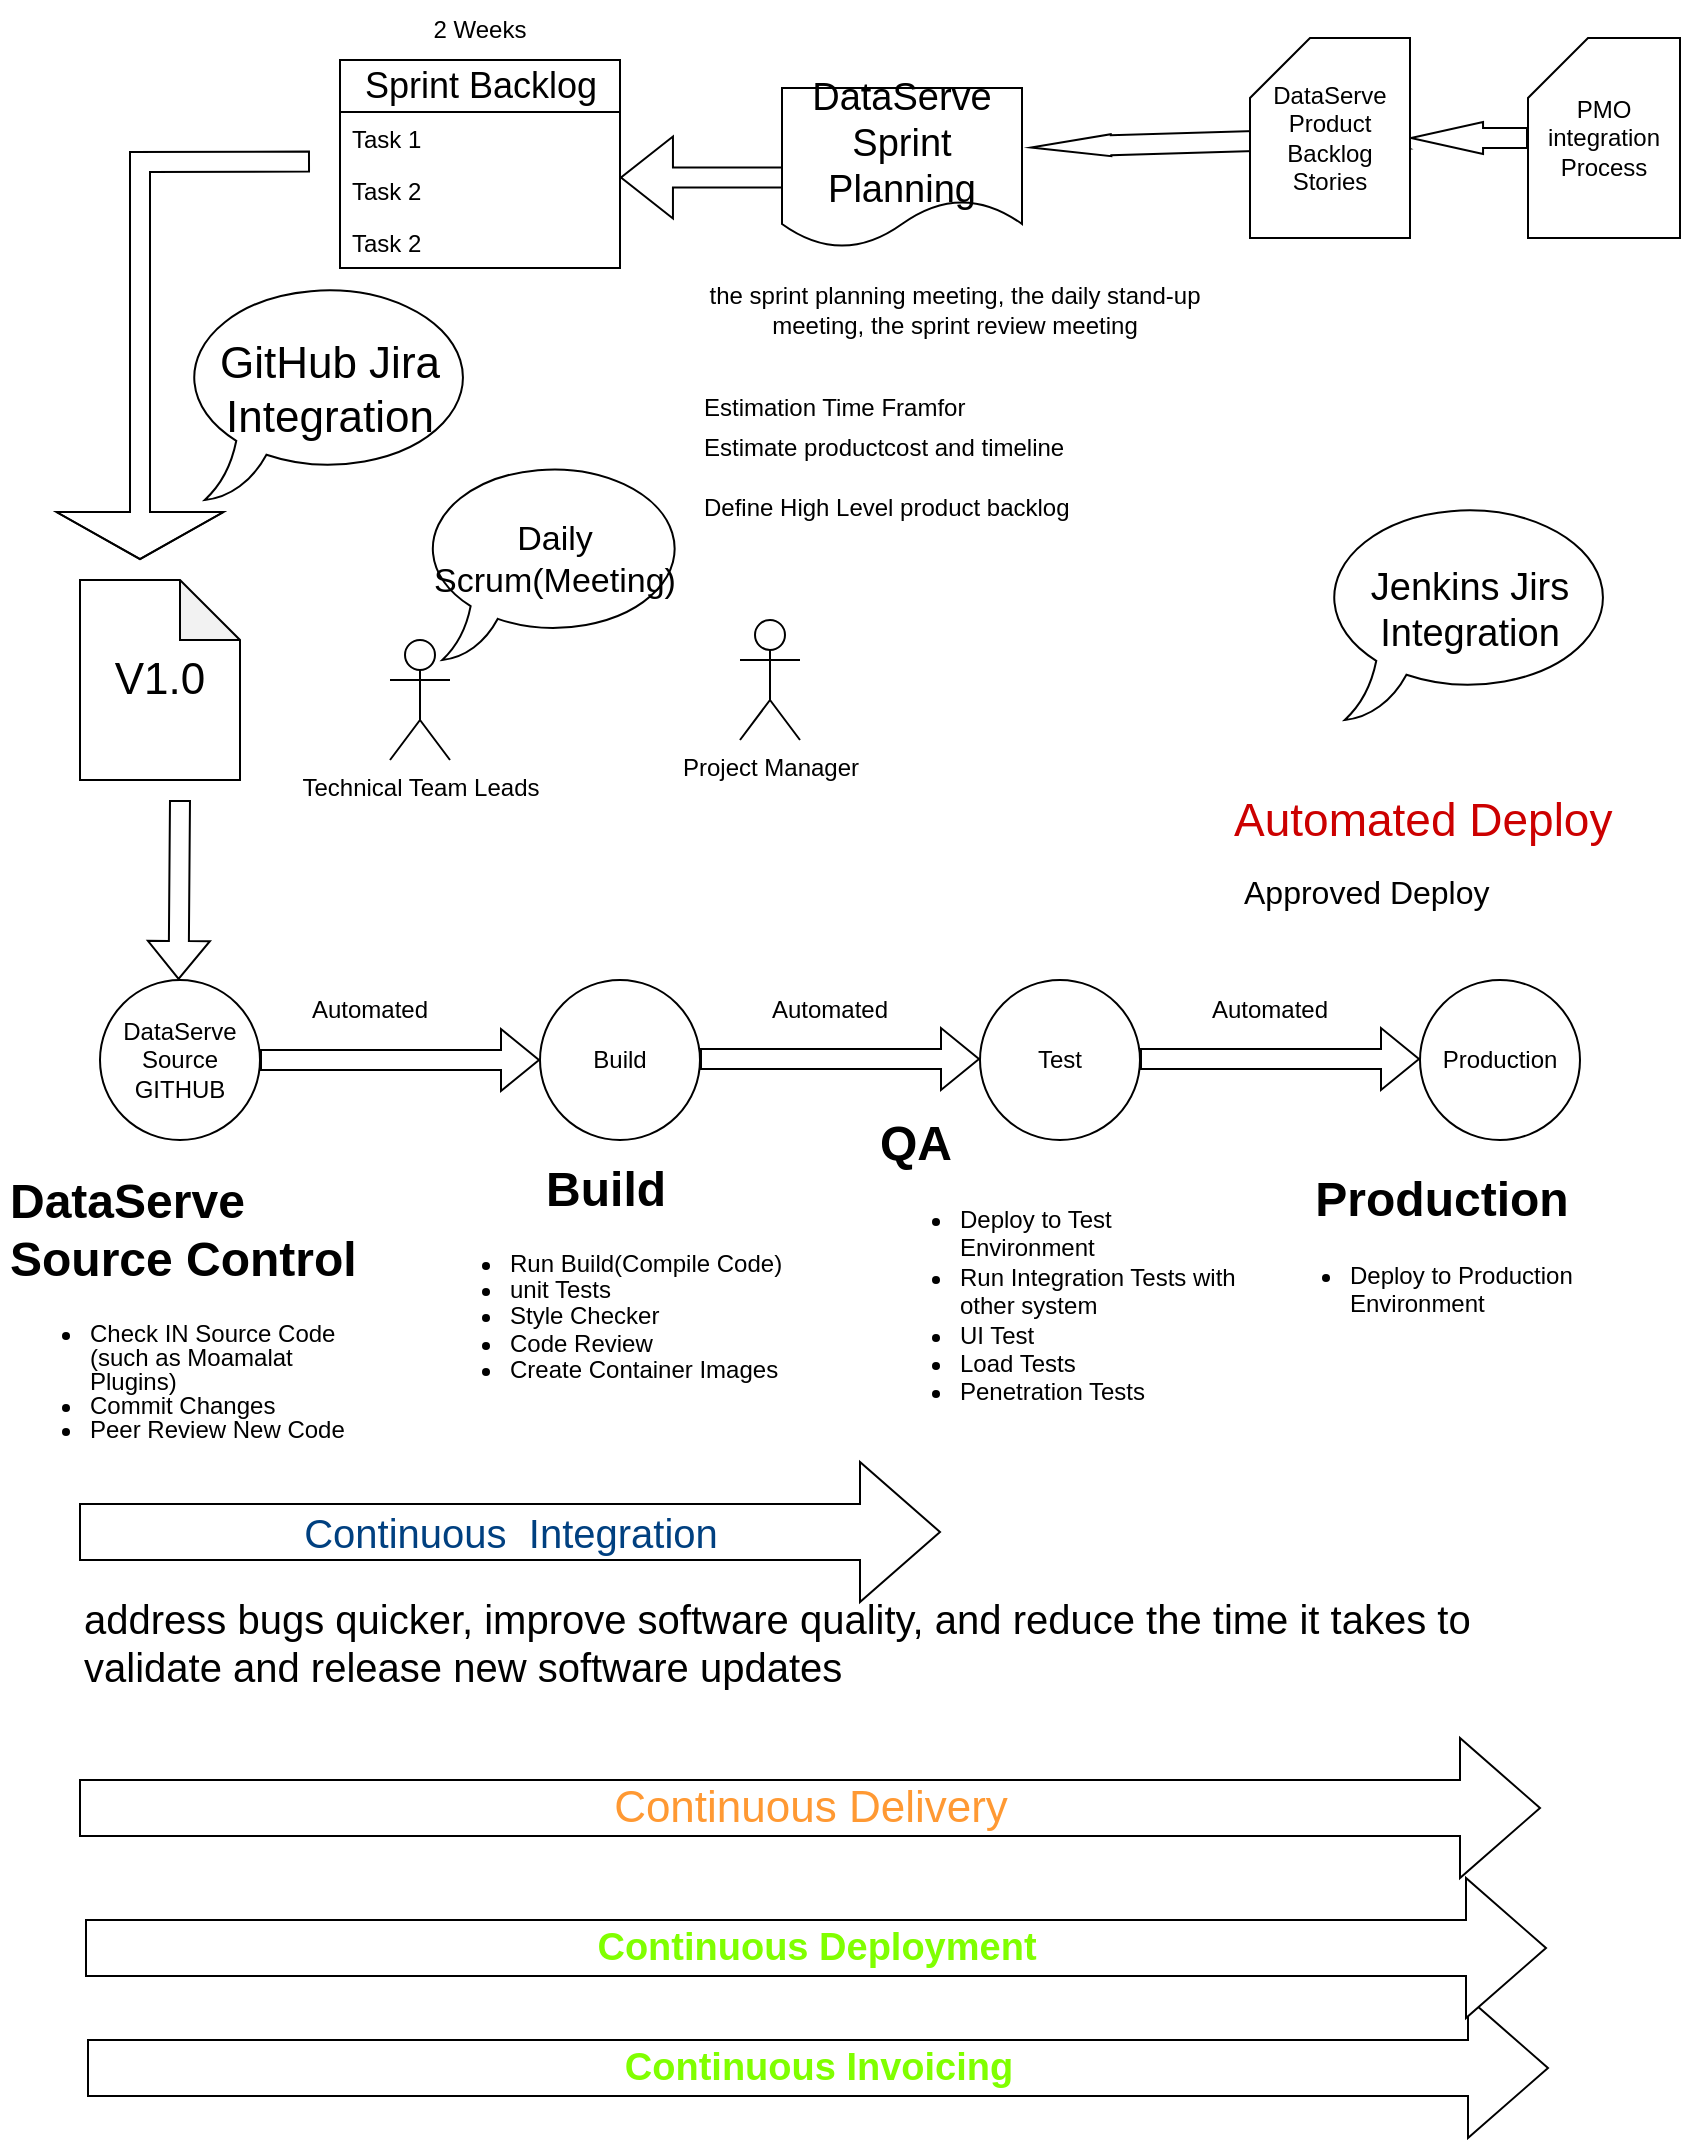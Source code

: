 <mxfile version="21.3.8" type="github">
  <diagram name="Page-1" id="4942dSgOLlQn5LEMoV-9">
    <mxGraphModel dx="1615" dy="828" grid="1" gridSize="10" guides="1" tooltips="1" connect="1" arrows="1" fold="1" page="1" pageScale="1" pageWidth="850" pageHeight="1100" math="0" shadow="0">
      <root>
        <mxCell id="0" />
        <mxCell id="1" parent="0" />
        <mxCell id="iqrrrpipv7ULR5whAsaG-1" value="&lt;div&gt;DataServe&lt;/div&gt;&lt;div&gt;Source GITHUB&lt;/div&gt;" style="ellipse;whiteSpace=wrap;html=1;aspect=fixed;" parent="1" vertex="1">
          <mxGeometry x="60" y="508" width="80" height="80" as="geometry" />
        </mxCell>
        <mxCell id="iqrrrpipv7ULR5whAsaG-2" value="" style="shape=flexArrow;endArrow=classic;html=1;rounded=0;" parent="1" edge="1">
          <mxGeometry width="50" height="50" relative="1" as="geometry">
            <mxPoint x="140" y="548" as="sourcePoint" />
            <mxPoint x="280" y="548" as="targetPoint" />
          </mxGeometry>
        </mxCell>
        <mxCell id="iqrrrpipv7ULR5whAsaG-3" value="Build " style="ellipse;whiteSpace=wrap;html=1;aspect=fixed;" parent="1" vertex="1">
          <mxGeometry x="280" y="508" width="80" height="80" as="geometry" />
        </mxCell>
        <mxCell id="iqrrrpipv7ULR5whAsaG-4" value="" style="shape=flexArrow;endArrow=classic;html=1;rounded=0;" parent="1" edge="1">
          <mxGeometry width="50" height="50" relative="1" as="geometry">
            <mxPoint x="360" y="547.5" as="sourcePoint" />
            <mxPoint x="500" y="547.5" as="targetPoint" />
          </mxGeometry>
        </mxCell>
        <mxCell id="iqrrrpipv7ULR5whAsaG-6" value="&lt;h1&gt;DataServe Source Control&lt;br&gt;&lt;/h1&gt;&lt;ul style=&quot;line-height: 100%;&quot;&gt;&lt;li&gt;Check IN Source Code (such as Moamalat Plugins) &lt;/li&gt;&lt;li&gt;Commit Changes&lt;/li&gt;&lt;li&gt;Peer Review New Code&lt;/li&gt;&lt;/ul&gt;" style="text;html=1;strokeColor=none;fillColor=none;spacing=5;spacingTop=-20;whiteSpace=wrap;overflow=hidden;rounded=0;" parent="1" vertex="1">
          <mxGeometry x="10" y="599" width="190" height="170" as="geometry" />
        </mxCell>
        <mxCell id="iqrrrpipv7ULR5whAsaG-7" value="Automated" style="text;html=1;strokeColor=none;fillColor=none;align=center;verticalAlign=middle;whiteSpace=wrap;rounded=0;" parent="1" vertex="1">
          <mxGeometry x="150" y="508" width="90" height="30" as="geometry" />
        </mxCell>
        <mxCell id="iqrrrpipv7ULR5whAsaG-8" value="Automated" style="text;html=1;strokeColor=none;fillColor=none;align=center;verticalAlign=middle;whiteSpace=wrap;rounded=0;" parent="1" vertex="1">
          <mxGeometry x="380" y="508" width="90" height="30" as="geometry" />
        </mxCell>
        <mxCell id="iqrrrpipv7ULR5whAsaG-9" value="&lt;h1 align=&quot;center&quot;&gt;Build&lt;br&gt;&lt;/h1&gt;&lt;ul style=&quot;line-height: 110%;&quot;&gt;&lt;li&gt;Run Build(Compile Code) &lt;/li&gt;&lt;li&gt;unit Tests&lt;/li&gt;&lt;li&gt;Style Checker&lt;/li&gt;&lt;li&gt;Code Review&lt;/li&gt;&lt;li&gt;Create Container Images&lt;/li&gt;&lt;/ul&gt;" style="text;html=1;strokeColor=none;fillColor=none;spacing=5;spacingTop=-20;whiteSpace=wrap;overflow=hidden;rounded=0;" parent="1" vertex="1">
          <mxGeometry x="220" y="593" width="190" height="130" as="geometry" />
        </mxCell>
        <mxCell id="iqrrrpipv7ULR5whAsaG-10" value="Test" style="ellipse;whiteSpace=wrap;html=1;aspect=fixed;" parent="1" vertex="1">
          <mxGeometry x="500" y="508" width="80" height="80" as="geometry" />
        </mxCell>
        <mxCell id="iqrrrpipv7ULR5whAsaG-11" value="&lt;h1&gt;QA&lt;br&gt;&lt;/h1&gt;&lt;ul&gt;&lt;li&gt;Deploy to Test Environment&lt;/li&gt;&lt;li&gt;Run Integration Tests with other system&lt;/li&gt;&lt;li&gt;UI Test&lt;/li&gt;&lt;li&gt;Load Tests &lt;/li&gt;&lt;li&gt;Penetration Tests&lt;/li&gt;&lt;/ul&gt;" style="text;html=1;strokeColor=none;fillColor=none;spacing=5;spacingTop=-20;whiteSpace=wrap;overflow=hidden;rounded=0;" parent="1" vertex="1">
          <mxGeometry x="445" y="570" width="190" height="210" as="geometry" />
        </mxCell>
        <mxCell id="iqrrrpipv7ULR5whAsaG-12" value="Production" style="ellipse;whiteSpace=wrap;html=1;aspect=fixed;" parent="1" vertex="1">
          <mxGeometry x="720" y="508" width="80" height="80" as="geometry" />
        </mxCell>
        <mxCell id="iqrrrpipv7ULR5whAsaG-13" value="" style="shape=flexArrow;endArrow=classic;html=1;rounded=0;" parent="1" edge="1">
          <mxGeometry width="50" height="50" relative="1" as="geometry">
            <mxPoint x="580" y="547.5" as="sourcePoint" />
            <mxPoint x="720" y="547.5" as="targetPoint" />
          </mxGeometry>
        </mxCell>
        <mxCell id="iqrrrpipv7ULR5whAsaG-14" value="&lt;h1 align=&quot;center&quot;&gt;Production &lt;br&gt;&lt;/h1&gt;&lt;ul&gt;&lt;li&gt;Deploy to Production Environment&lt;/li&gt;&lt;/ul&gt;" style="text;html=1;strokeColor=none;fillColor=none;spacing=5;spacingTop=-20;whiteSpace=wrap;overflow=hidden;rounded=0;" parent="1" vertex="1">
          <mxGeometry x="640" y="598" width="180" height="120" as="geometry" />
        </mxCell>
        <mxCell id="iqrrrpipv7ULR5whAsaG-15" value="&lt;font style=&quot;font-size: 22px;&quot;&gt;V1.0&lt;/font&gt;" style="shape=note;whiteSpace=wrap;html=1;backgroundOutline=1;darkOpacity=0.05;" parent="1" vertex="1">
          <mxGeometry x="50" y="308" width="80" height="100" as="geometry" />
        </mxCell>
        <mxCell id="iqrrrpipv7ULR5whAsaG-17" value="" style="shape=flexArrow;endArrow=classic;html=1;rounded=0;" parent="1" edge="1">
          <mxGeometry width="50" height="50" relative="1" as="geometry">
            <mxPoint x="100" y="418" as="sourcePoint" />
            <mxPoint x="99.29" y="508" as="targetPoint" />
          </mxGeometry>
        </mxCell>
        <mxCell id="iqrrrpipv7ULR5whAsaG-20" value="&lt;font style=&quot;font-size: 16px;&quot;&gt;Approved Deploy&lt;/font&gt;" style="text;whiteSpace=wrap;html=1;" parent="1" vertex="1">
          <mxGeometry x="630" y="448" width="190" height="40" as="geometry" />
        </mxCell>
        <mxCell id="iqrrrpipv7ULR5whAsaG-21" value="&lt;font style=&quot;font-size: 23px;&quot;&gt;&lt;font style=&quot;font-size: 23px;&quot; color=&quot;#cc0000&quot;&gt;Automated Deploy&lt;/font&gt;&lt;/font&gt;" style="text;whiteSpace=wrap;html=1;" parent="1" vertex="1">
          <mxGeometry x="625" y="408" width="200" height="40" as="geometry" />
        </mxCell>
        <mxCell id="iqrrrpipv7ULR5whAsaG-24" value="&lt;font style=&quot;font-size: 22px;&quot; color=&quot;#ff9933&quot;&gt;Continuous Delivery&lt;/font&gt;" style="html=1;shadow=0;dashed=0;align=center;verticalAlign=middle;shape=mxgraph.arrows2.arrow;dy=0.6;dx=40;notch=0;" parent="1" vertex="1">
          <mxGeometry x="50" y="887" width="730" height="70" as="geometry" />
        </mxCell>
        <mxCell id="iqrrrpipv7ULR5whAsaG-25" value="&lt;font style=&quot;font-size: 20px;&quot; color=&quot;#004080&quot;&gt;Continuous&amp;nbsp; Integration &lt;/font&gt;" style="html=1;shadow=0;dashed=0;align=center;verticalAlign=middle;shape=mxgraph.arrows2.arrow;dy=0.6;dx=40;notch=0;" parent="1" vertex="1">
          <mxGeometry x="50" y="749" width="430" height="70" as="geometry" />
        </mxCell>
        <mxCell id="iqrrrpipv7ULR5whAsaG-26" value="&lt;b&gt;&lt;font style=&quot;font-size: 19px;&quot; color=&quot;#80ff00&quot;&gt;Continuous Invoicing&lt;/font&gt;&lt;/b&gt;" style="html=1;shadow=0;dashed=0;align=center;verticalAlign=middle;shape=mxgraph.arrows2.arrow;dy=0.6;dx=40;notch=0;" parent="1" vertex="1">
          <mxGeometry x="54" y="1017" width="730" height="70" as="geometry" />
        </mxCell>
        <mxCell id="iqrrrpipv7ULR5whAsaG-28" value="Automated" style="text;html=1;strokeColor=none;fillColor=none;align=center;verticalAlign=middle;whiteSpace=wrap;rounded=0;" parent="1" vertex="1">
          <mxGeometry x="600" y="508" width="90" height="30" as="geometry" />
        </mxCell>
        <mxCell id="iqrrrpipv7ULR5whAsaG-32" value="" style="shape=flexArrow;endArrow=classic;html=1;rounded=0;endWidth=30;endSize=8.325;" parent="1" edge="1">
          <mxGeometry width="50" height="50" relative="1" as="geometry">
            <mxPoint x="440" y="106.75" as="sourcePoint" />
            <mxPoint x="320" y="106.75" as="targetPoint" />
          </mxGeometry>
        </mxCell>
        <mxCell id="iqrrrpipv7ULR5whAsaG-37" value="DataServe Sprint Planning" style="shape=document;whiteSpace=wrap;html=1;boundedLbl=1;fontSize=19;" parent="1" vertex="1">
          <mxGeometry x="401" y="62" width="120" height="80" as="geometry" />
        </mxCell>
        <mxCell id="iqrrrpipv7ULR5whAsaG-39" value="&lt;font style=&quot;font-size: 18px;&quot;&gt;Sprint Backlog&lt;/font&gt;" style="swimlane;fontStyle=0;childLayout=stackLayout;horizontal=1;startSize=26;fillColor=none;horizontalStack=0;resizeParent=1;resizeParentMax=0;resizeLast=0;collapsible=1;marginBottom=0;html=1;" parent="1" vertex="1">
          <mxGeometry x="180" y="48" width="140" height="104" as="geometry" />
        </mxCell>
        <mxCell id="iqrrrpipv7ULR5whAsaG-40" value="Task 1" style="text;strokeColor=none;fillColor=none;align=left;verticalAlign=top;spacingLeft=4;spacingRight=4;overflow=hidden;rotatable=0;points=[[0,0.5],[1,0.5]];portConstraint=eastwest;whiteSpace=wrap;html=1;" parent="iqrrrpipv7ULR5whAsaG-39" vertex="1">
          <mxGeometry y="26" width="140" height="26" as="geometry" />
        </mxCell>
        <mxCell id="iqrrrpipv7ULR5whAsaG-41" value="Task 2" style="text;strokeColor=none;fillColor=none;align=left;verticalAlign=top;spacingLeft=4;spacingRight=4;overflow=hidden;rotatable=0;points=[[0,0.5],[1,0.5]];portConstraint=eastwest;whiteSpace=wrap;html=1;" parent="iqrrrpipv7ULR5whAsaG-39" vertex="1">
          <mxGeometry y="52" width="140" height="26" as="geometry" />
        </mxCell>
        <mxCell id="iqrrrpipv7ULR5whAsaG-42" value="Task 2" style="text;strokeColor=none;fillColor=none;align=left;verticalAlign=top;spacingLeft=4;spacingRight=4;overflow=hidden;rotatable=0;points=[[0,0.5],[1,0.5]];portConstraint=eastwest;whiteSpace=wrap;html=1;" parent="iqrrrpipv7ULR5whAsaG-39" vertex="1">
          <mxGeometry y="78" width="140" height="26" as="geometry" />
        </mxCell>
        <mxCell id="iqrrrpipv7ULR5whAsaG-43" value="" style="shape=flexArrow;endArrow=classic;html=1;rounded=0;endWidth=0;endSize=13.015;" parent="1" edge="1">
          <mxGeometry width="50" height="50" relative="1" as="geometry">
            <mxPoint x="650" y="88.152" as="sourcePoint" />
            <mxPoint x="525" y="91.75" as="targetPoint" />
          </mxGeometry>
        </mxCell>
        <mxCell id="iqrrrpipv7ULR5whAsaG-45" value="2 Weeks" style="text;html=1;strokeColor=none;fillColor=none;align=center;verticalAlign=middle;whiteSpace=wrap;rounded=0;" parent="1" vertex="1">
          <mxGeometry x="220" y="18" width="60" height="30" as="geometry" />
        </mxCell>
        <mxCell id="iqrrrpipv7ULR5whAsaG-47" value="&lt;font style=&quot;font-size: 19px;&quot;&gt;Jenkins Jirs Integration&lt;/font&gt;" style="whiteSpace=wrap;html=1;shape=mxgraph.basic.oval_callout" parent="1" vertex="1">
          <mxGeometry x="670" y="268" width="150" height="110" as="geometry" />
        </mxCell>
        <mxCell id="iqrrrpipv7ULR5whAsaG-53" value="" style="shape=flexArrow;endArrow=classic;html=1;rounded=0;endWidth=72.5;endSize=7.5;" parent="1" edge="1">
          <mxGeometry width="50" height="50" relative="1" as="geometry">
            <mxPoint x="165" y="98.75" as="sourcePoint" />
            <mxPoint x="80" y="298" as="targetPoint" />
            <Array as="points">
              <mxPoint x="80" y="99" />
            </Array>
          </mxGeometry>
        </mxCell>
        <mxCell id="iqrrrpipv7ULR5whAsaG-57" value="address bugs quicker, improve software quality, and reduce the time it takes to validate and release new software updates" style="text;whiteSpace=wrap;html=1;fontSize=20;" parent="1" vertex="1">
          <mxGeometry x="50" y="809" width="748" height="60" as="geometry" />
        </mxCell>
        <mxCell id="iqrrrpipv7ULR5whAsaG-58" value="&lt;font style=&quot;font-size: 22px;&quot;&gt;GitHub Jira Integration&lt;/font&gt;" style="whiteSpace=wrap;html=1;shape=mxgraph.basic.oval_callout" parent="1" vertex="1">
          <mxGeometry x="100" y="158" width="150" height="110" as="geometry" />
        </mxCell>
        <mxCell id="iqrrrpipv7ULR5whAsaG-59" value="&lt;font style=&quot;font-size: 17px;&quot;&gt;Daily Scrum(Meeting)&lt;/font&gt;" style="whiteSpace=wrap;html=1;shape=mxgraph.basic.oval_callout" parent="1" vertex="1">
          <mxGeometry x="220" y="248" width="135" height="100" as="geometry" />
        </mxCell>
        <mxCell id="iqrrrpipv7ULR5whAsaG-60" value="Technical Team Leads " style="shape=umlActor;verticalLabelPosition=bottom;verticalAlign=top;html=1;outlineConnect=0;" parent="1" vertex="1">
          <mxGeometry x="205" y="338" width="30" height="60" as="geometry" />
        </mxCell>
        <mxCell id="iqrrrpipv7ULR5whAsaG-62" value="the sprint planning meeting, the daily stand-up meeting, the sprint review meeting" style="text;html=1;strokeColor=none;fillColor=none;align=center;verticalAlign=middle;whiteSpace=wrap;rounded=0;" parent="1" vertex="1">
          <mxGeometry x="345" y="158" width="285" height="30" as="geometry" />
        </mxCell>
        <mxCell id="iqrrrpipv7ULR5whAsaG-63" value="Estimation Time Framfor" style="text;whiteSpace=wrap;html=1;" parent="1" vertex="1">
          <mxGeometry x="360" y="208" width="480" height="40" as="geometry" />
        </mxCell>
        <mxCell id="iqrrrpipv7ULR5whAsaG-64" value="Estimate productcost and timeline" style="text;whiteSpace=wrap;html=1;" parent="1" vertex="1">
          <mxGeometry x="360" y="228" width="220" height="40" as="geometry" />
        </mxCell>
        <mxCell id="iqrrrpipv7ULR5whAsaG-65" value="Define High Level product backlog" style="text;whiteSpace=wrap;html=1;" parent="1" vertex="1">
          <mxGeometry x="360" y="258" width="250" height="40" as="geometry" />
        </mxCell>
        <mxCell id="iqrrrpipv7ULR5whAsaG-66" value="Project Manager" style="shape=umlActor;verticalLabelPosition=bottom;verticalAlign=top;html=1;outlineConnect=0;" parent="1" vertex="1">
          <mxGeometry x="380" y="328" width="30" height="60" as="geometry" />
        </mxCell>
        <mxCell id="QZeT5ov_zveQ-syNADRf-1" value="&lt;b&gt;&lt;font style=&quot;font-size: 19px;&quot; color=&quot;#80ff00&quot;&gt;Continuous Deployment&lt;/font&gt;&lt;/b&gt;" style="html=1;shadow=0;dashed=0;align=center;verticalAlign=middle;shape=mxgraph.arrows2.arrow;dy=0.6;dx=40;notch=0;" vertex="1" parent="1">
          <mxGeometry x="53" y="957" width="730" height="70" as="geometry" />
        </mxCell>
        <mxCell id="QZeT5ov_zveQ-syNADRf-2" value="PMO integration Process" style="shape=card;whiteSpace=wrap;html=1;" vertex="1" parent="1">
          <mxGeometry x="774" y="37" width="76" height="100" as="geometry" />
        </mxCell>
        <mxCell id="QZeT5ov_zveQ-syNADRf-4" value="" style="shape=flexArrow;endArrow=classic;html=1;rounded=0;endWidth=5;endSize=11.675;entryX=1;entryY=0.5;entryDx=0;entryDy=0;entryPerimeter=0;" edge="1" parent="1" source="QZeT5ov_zveQ-syNADRf-2" target="iqrrrpipv7ULR5whAsaG-55">
          <mxGeometry width="50" height="50" relative="1" as="geometry">
            <mxPoint x="930" y="87" as="sourcePoint" />
            <mxPoint x="810" y="87" as="targetPoint" />
          </mxGeometry>
        </mxCell>
        <mxCell id="QZeT5ov_zveQ-syNADRf-5" value="" style="shape=flexArrow;endArrow=classic;html=1;rounded=0;endWidth=5;endSize=11.675;" edge="1" parent="1" target="iqrrrpipv7ULR5whAsaG-55">
          <mxGeometry width="50" height="50" relative="1" as="geometry">
            <mxPoint x="710" y="91.75" as="sourcePoint" />
            <mxPoint x="560" y="91.75" as="targetPoint" />
          </mxGeometry>
        </mxCell>
        <mxCell id="iqrrrpipv7ULR5whAsaG-55" value="&lt;div align=&quot;center&quot;&gt;&lt;font style=&quot;font-size: 12px;&quot;&gt;DataServe Product Backlog &lt;br&gt;&lt;/font&gt;&lt;/div&gt;&lt;div align=&quot;center&quot;&gt;&lt;font style=&quot;font-size: 12px;&quot;&gt;Stories&lt;/font&gt;&lt;/div&gt;" style="shape=card;whiteSpace=wrap;html=1;" parent="1" vertex="1">
          <mxGeometry x="635" y="37" width="80" height="100" as="geometry" />
        </mxCell>
      </root>
    </mxGraphModel>
  </diagram>
</mxfile>
